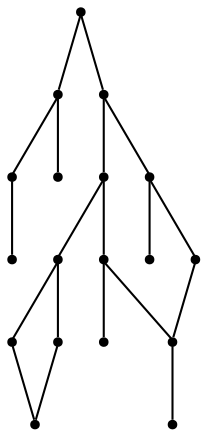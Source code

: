 graph {
  node [shape=point,comment="{\"directed\":false,\"doi\":\"10.1007/3-540-36151-0_32\",\"figure\":\"1 (3)\"}"]

  v0 [pos="672.8000005086263,586.1944975676363"]
  v1 [pos="672.8000005086263,535.3194060149019"]
  v2 [pos="652.4250030517578,637.0695891203707"]
  v3 [pos="632.0500055948894,586.1944975676363"]
  v4 [pos="652.4249871571859,484.56943653248004"]
  v5 [pos="632.0499897003174,535.3194060149019"]
  v6 [pos="611.6750081380209,484.44456877531866"]
  v7 [pos="611.7999871571859,433.5694772225843"]
  v8 [pos="596.4249928792318,677.6945891203707"]
  v9 [pos="591.2999947865804,586.1944975676363"]
  v10 [pos="540.5500332514446,637.0695891203707"]
  v11 [pos="550.6750106811523,535.3194060149019"]
  v12 [pos="571.0500081380209,484.44456877531866"]
  v13 [pos="530.299989382426,484.56943653248004"]
  v14 [pos="489.79998429616296,586.1944975676363"]
  v15 [pos="530.299989382426,433.5694772225843"]
  v16 [pos="510.05001068115234,535.3194060149019"]
  v17 [pos="469.2999919255575,535.3194060149019"]

  v0 -- v1 [id="-1",pos="672.8000005086263,586.1944975676363 672.8000005086263,535.3194060149019 672.8000005086263,535.3194060149019 672.8000005086263,535.3194060149019"]
  v14 -- v17 [id="-3",pos="489.79998429616296,586.1944975676363 469.2999919255575,535.3194060149019 469.2999919255575,535.3194060149019 469.2999919255575,535.3194060149019"]
  v14 -- v16 [id="-4",pos="489.79998429616296,586.1944975676363 510.05001068115234,535.3194060149019 510.05001068115234,535.3194060149019 510.05001068115234,535.3194060149019"]
  v2 -- v0 [id="-5",pos="652.4250030517578,637.0695891203707 672.8000005086263,586.1944975676363 672.8000005086263,586.1944975676363 672.8000005086263,586.1944975676363"]
  v2 -- v3 [id="-6",pos="652.4250030517578,637.0695891203707 632.0500055948894,586.1944975676363 632.0500055948894,586.1944975676363 632.0500055948894,586.1944975676363"]
  v13 -- v15 [id="-8",pos="530.299989382426,484.56943653248004 530.299989382426,433.5694772225843 530.299989382426,433.5694772225843 530.299989382426,433.5694772225843"]
  v10 -- v14 [id="-9",pos="540.5500332514446,637.0695891203707 489.79998429616296,586.1944975676363 489.79998429616296,586.1944975676363 489.79998429616296,586.1944975676363"]
  v11 -- v13 [id="-10",pos="550.6750106811523,535.3194060149019 530.299989382426,484.56943653248004 530.299989382426,484.56943653248004 530.299989382426,484.56943653248004"]
  v10 -- v9 [id="-11",pos="540.5500332514446,637.0695891203707 591.2999947865804,586.1944975676363 591.2999947865804,586.1944975676363 591.2999947865804,586.1944975676363"]
  v11 -- v12 [id="-12",pos="550.6750106811523,535.3194060149019 571.0500081380209,484.44456877531866 571.0500081380209,484.44456877531866 571.0500081380209,484.44456877531866"]
  v9 -- v11 [id="-13",pos="591.2999947865804,586.1944975676363 550.6750106811523,535.3194060149019 550.6750106811523,535.3194060149019 550.6750106811523,535.3194060149019"]
  v8 -- v10 [id="-14",pos="596.4249928792318,677.6945891203707 540.5500332514446,637.0695891203707 540.5500332514446,637.0695891203707 540.5500332514446,637.0695891203707"]
  v9 -- v5 [id="-15",pos="591.2999947865804,586.1944975676363 632.0499897003174,535.3194060149019 632.0499897003174,535.3194060149019 632.0499897003174,535.3194060149019"]
  v8 -- v2 [id="-16",pos="596.4249928792318,677.6945891203707 652.4250030517578,637.0695891203707 652.4250030517578,637.0695891203707 652.4250030517578,637.0695891203707"]
  v6 -- v7 [id="-17",pos="611.6750081380209,484.44456877531866 611.7999871571859,433.5694772225843 611.7999871571859,433.5694772225843 611.7999871571859,433.5694772225843"]
  v5 -- v4 [id="-20",pos="632.0499897003174,535.3194060149019 652.4249871571859,484.56943653248004 652.4249871571859,484.56943653248004 652.4249871571859,484.56943653248004"]
  v5 -- v6 [id="-21",pos="632.0499897003174,535.3194060149019 611.6750081380209,484.44456877531866 611.6750081380209,484.44456877531866 611.6750081380209,484.44456877531866"]
  v17 -- v13 [id="-2",pos="469.2999919255575,535.3194060149019 530.299989382426,484.56943653248004 530.299989382426,484.56943653248004 530.299989382426,484.56943653248004"]
  v4 -- v7 [id="-19",pos="652.4249871571859,484.56943653248004 611.7999871571859,433.5694772225843 611.7999871571859,433.5694772225843 611.7999871571859,433.5694772225843"]
}